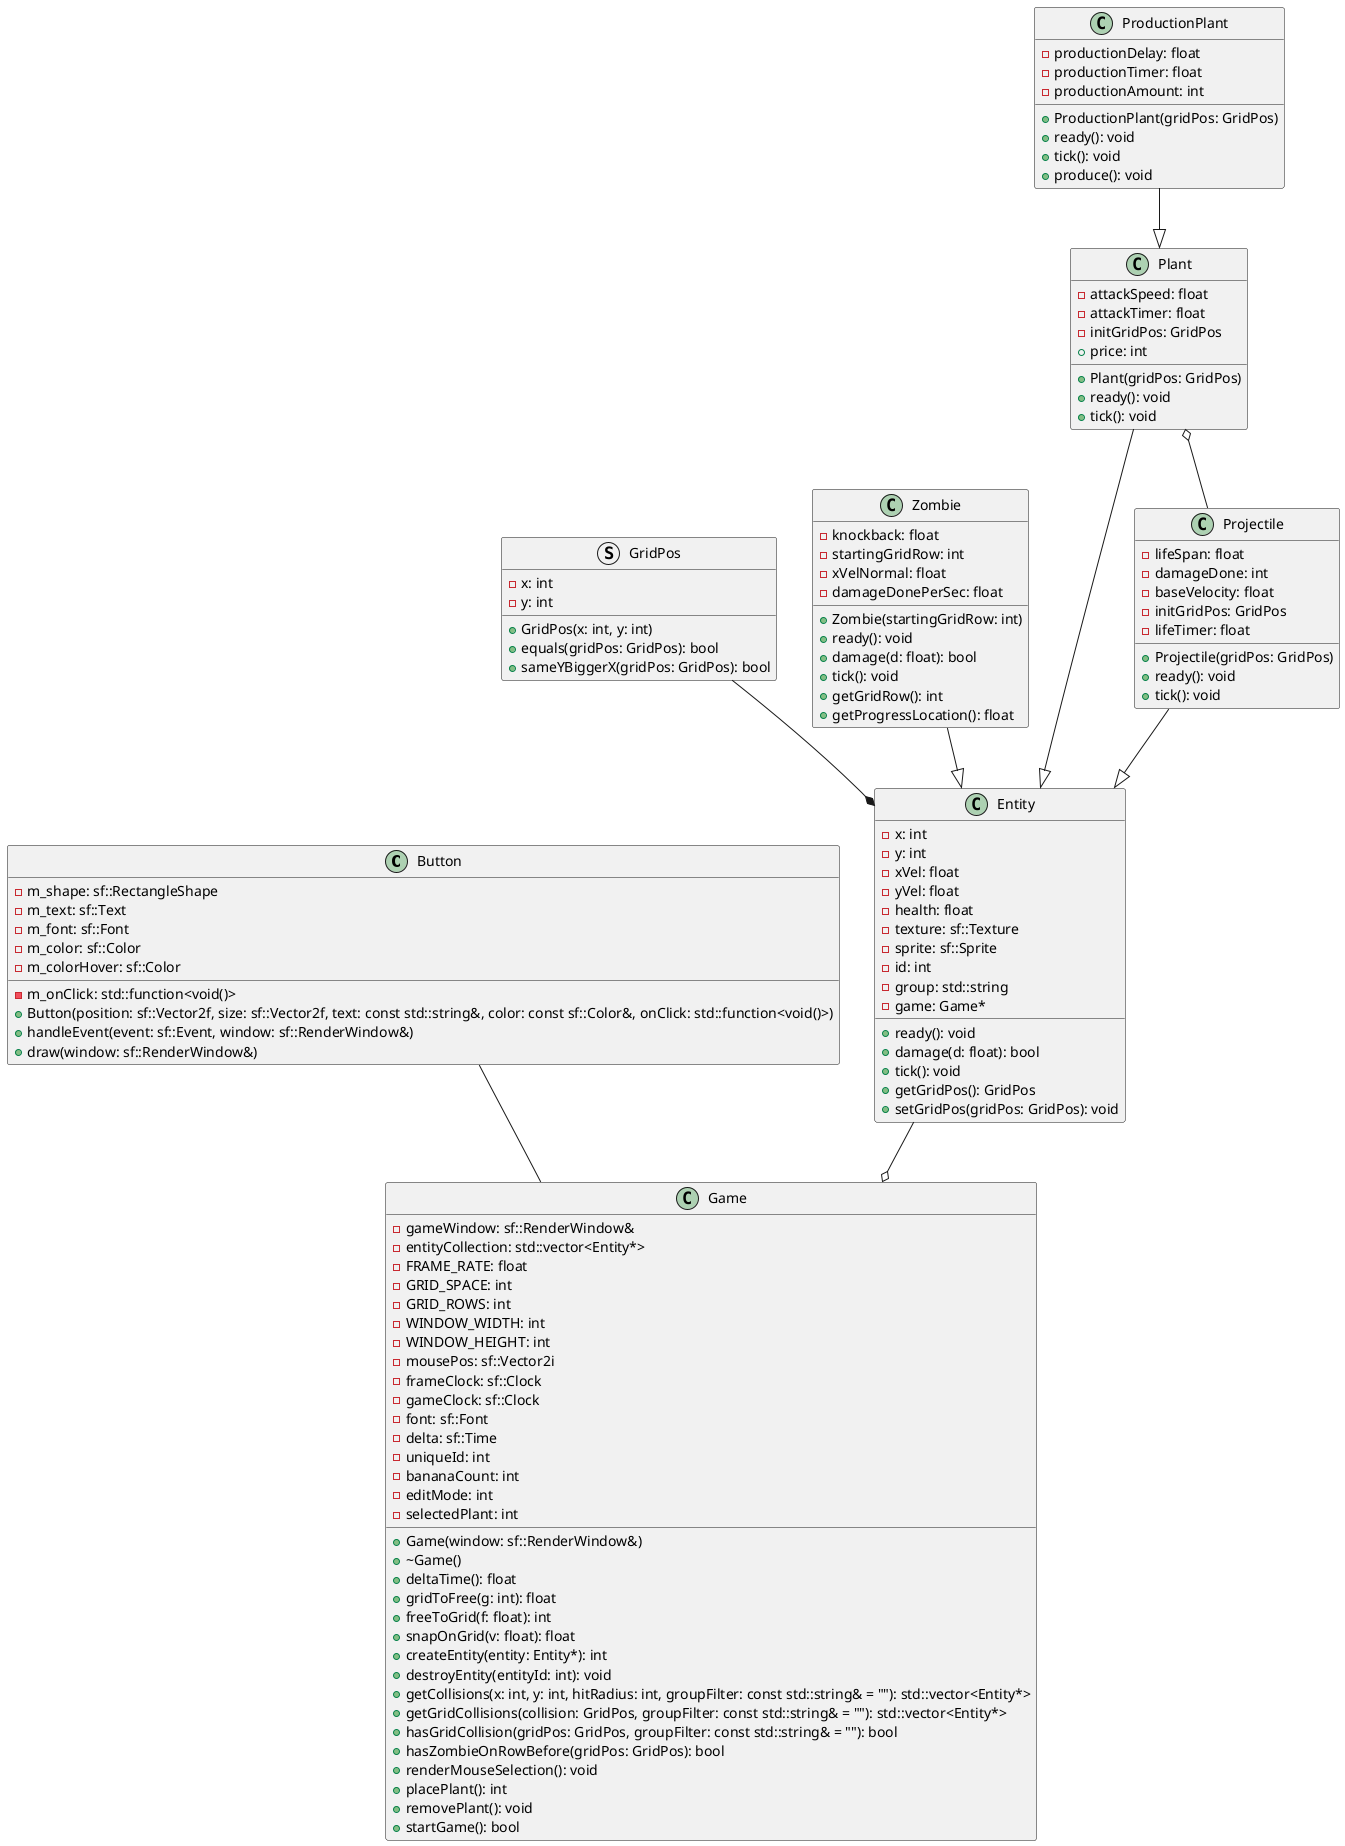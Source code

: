 @startuml

class Button {
    - m_shape: sf::RectangleShape
    - m_text: sf::Text
    - m_font: sf::Font
    - m_color: sf::Color
    - m_colorHover: sf::Color
    - m_onClick: std::function<void()>
    + Button(position: sf::Vector2f, size: sf::Vector2f, text: const std::string&, color: const sf::Color&, onClick: std::function<void()>)
    + handleEvent(event: sf::Event, window: sf::RenderWindow&)
    + draw(window: sf::RenderWindow&)
}

struct GridPos {
    - x: int
    - y: int
    + GridPos(x: int, y: int)
    + equals(gridPos: GridPos): bool
    + sameYBiggerX(gridPos: GridPos): bool
}

class Entity {
    - x: int
    - y: int
    - xVel: float
    - yVel: float
    - health: float
    - texture: sf::Texture
    - sprite: sf::Sprite
    - id: int
    - group: std::string
    - game: Game*
    + ready(): void
    + damage(d: float): bool
    + tick(): void
    + getGridPos(): GridPos
    + setGridPos(gridPos: GridPos): void
}

class Game {
    - gameWindow: sf::RenderWindow&
    - entityCollection: std::vector<Entity*>
    - FRAME_RATE: float
    - GRID_SPACE: int
    - GRID_ROWS: int
    - WINDOW_WIDTH: int
    - WINDOW_HEIGHT: int
    - mousePos: sf::Vector2i
    - frameClock: sf::Clock
    - gameClock: sf::Clock
    - font: sf::Font
    - delta: sf::Time
    - uniqueId: int
    - bananaCount: int
    - editMode: int
    - selectedPlant: int
    + Game(window: sf::RenderWindow&)
    + ~Game()
    + deltaTime(): float
    + gridToFree(g: int): float
    + freeToGrid(f: float): int
    + snapOnGrid(v: float): float
    + createEntity(entity: Entity*): int
    + destroyEntity(entityId: int): void
    + getCollisions(x: int, y: int, hitRadius: int, groupFilter: const std::string& = ""): std::vector<Entity*>
    + getGridCollisions(collision: GridPos, groupFilter: const std::string& = ""): std::vector<Entity*>
    + hasGridCollision(gridPos: GridPos, groupFilter: const std::string& = ""): bool
    + hasZombieOnRowBefore(gridPos: GridPos): bool
    + renderMouseSelection(): void
    + placePlant(): int
    + removePlant(): void
    + startGame(): bool
}

class Zombie {
    - knockback: float
    - startingGridRow: int
    - xVelNormal: float
    - damageDonePerSec: float
    + Zombie(startingGridRow: int)
    + ready(): void
    + damage(d: float): bool
    + tick(): void
    + getGridRow(): int
    + getProgressLocation(): float
}

class Projectile {
    - lifeSpan: float
    - damageDone: int
    - baseVelocity: float
    - initGridPos: GridPos
    - lifeTimer: float
    + Projectile(gridPos: GridPos)
    + ready(): void
    + tick(): void
}

class Plant {
    - attackSpeed: float
    - attackTimer: float
    - initGridPos: GridPos
    + price: int
    + Plant(gridPos: GridPos)
    + ready(): void
    + tick(): void
}

class ProductionPlant {
    - productionDelay: float
    - productionTimer: float
    - productionAmount: int
    + ProductionPlant(gridPos: GridPos)
    + ready(): void
    + tick(): void
    + produce(): void
}

Entity --o Game
GridPos --* Entity
ProductionPlant --|> Plant
Zombie --|> Entity
Projectile --|> Entity
Plant --|> Entity
Button -- Game
Plant o-- Projectile

@enduml